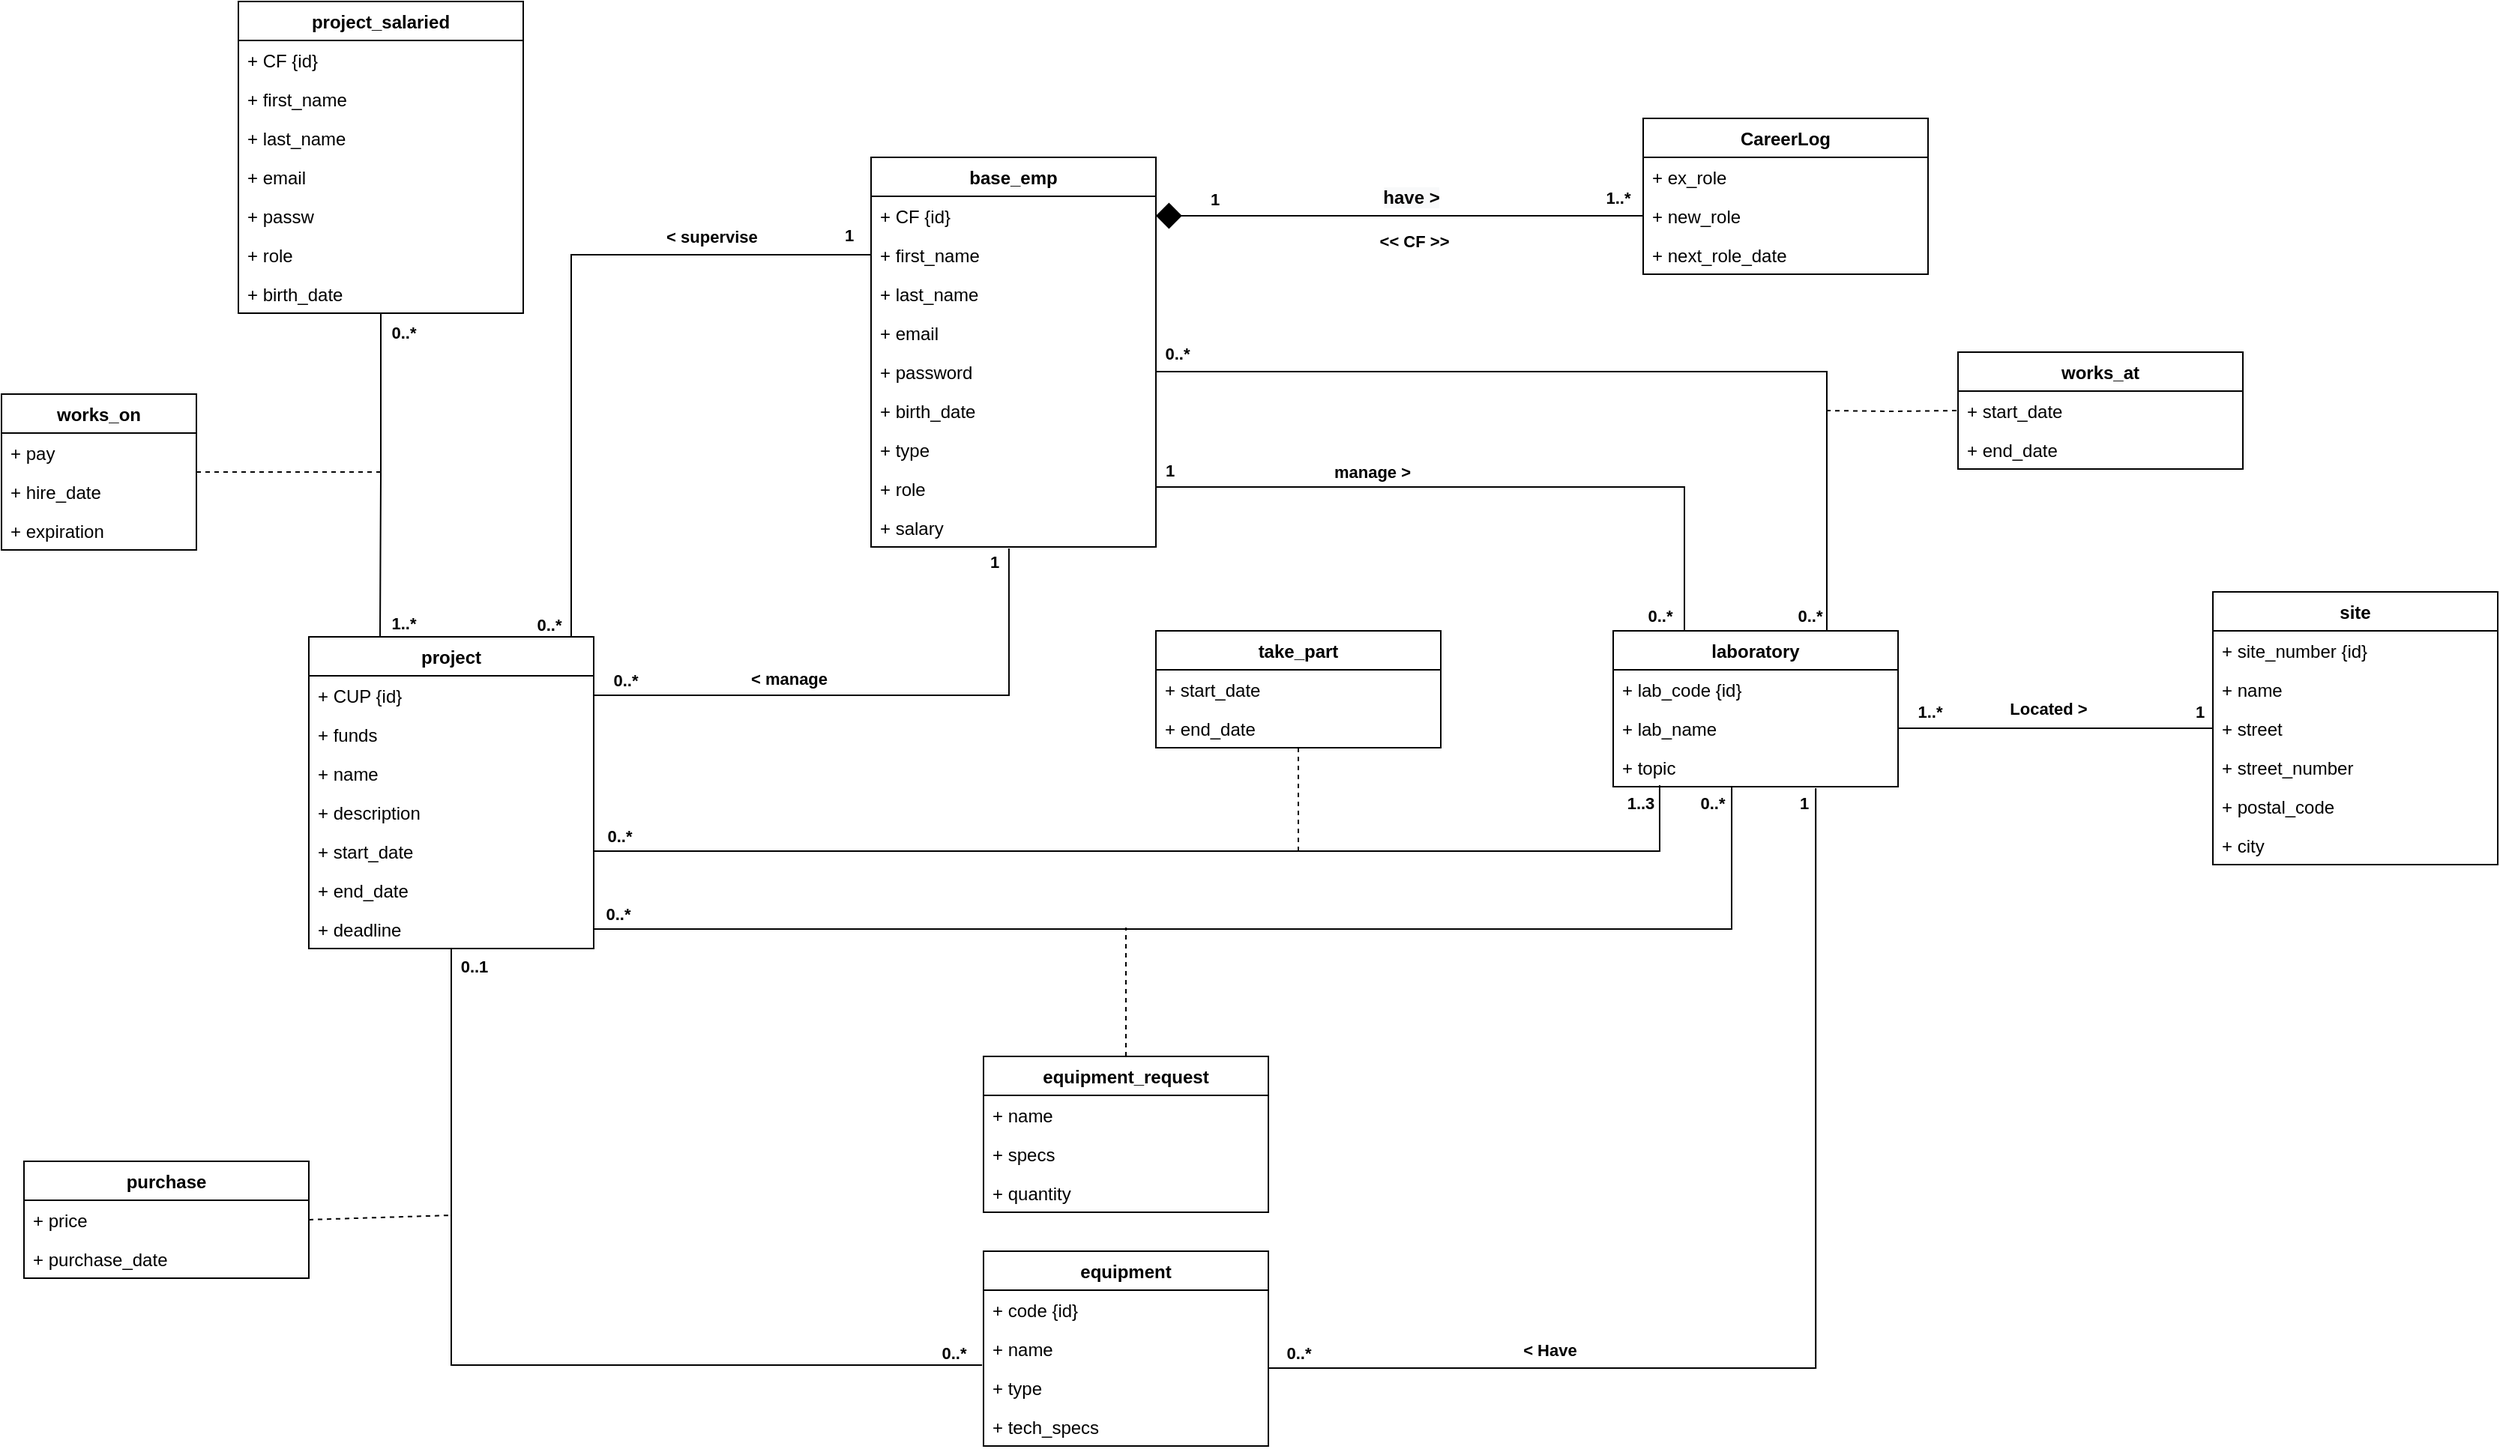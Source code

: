 <mxfile version="20.6.2" type="google"><diagram id="Epd0NLKpHwIwpjIUvvPR" name="Page-1"><mxGraphModel grid="1" page="1" gridSize="10" guides="1" tooltips="1" connect="1" arrows="1" fold="1" pageScale="1" pageWidth="850" pageHeight="1100" math="0" shadow="0"><root><mxCell id="0"/><mxCell id="1" parent="0"/><mxCell id="wsgo4k5ES2XCrhzNO-Oy-76" style="edgeStyle=orthogonalEdgeStyle;shape=connector;rounded=0;orthogonalLoop=1;jettySize=auto;html=1;labelBackgroundColor=default;strokeColor=default;fontFamily=Helvetica;fontSize=11;fontColor=default;startArrow=none;startFill=0;endArrow=none;endFill=0;exitX=0;exitY=0.5;exitDx=0;exitDy=0;entryX=0.921;entryY=0;entryDx=0;entryDy=0;entryPerimeter=0;" edge="1" parent="1" source="_gCwB8oP5PVjVBGANuoC-3" target="wsgo4k5ES2XCrhzNO-Oy-1"><mxGeometry relative="1" as="geometry"><mxPoint x="350" y="541.667" as="sourcePoint"/><mxPoint x="-30" y="824.333" as="targetPoint"/></mxGeometry></mxCell><mxCell id="wsgo4k5ES2XCrhzNO-Oy-77" value="&amp;lt; supervise&amp;nbsp;" style="edgeLabel;html=1;align=center;verticalAlign=middle;resizable=0;points=[];fontSize=11;fontFamily=Helvetica;fontColor=default;fontStyle=1" connectable="0" vertex="1" parent="wsgo4k5ES2XCrhzNO-Oy-76"><mxGeometry x="-0.035" y="2" relative="1" as="geometry"><mxPoint x="93" y="-32" as="offset"/></mxGeometry></mxCell><mxCell id="wsgo4k5ES2XCrhzNO-Oy-78" value="1" style="edgeLabel;html=1;align=center;verticalAlign=middle;resizable=0;points=[];fontSize=11;fontFamily=Helvetica;fontColor=default;fontStyle=1" connectable="0" vertex="1" parent="wsgo4k5ES2XCrhzNO-Oy-76"><mxGeometry x="-0.91" y="-2" relative="1" as="geometry"><mxPoint x="5" y="-11" as="offset"/></mxGeometry></mxCell><mxCell id="wsgo4k5ES2XCrhzNO-Oy-79" value="0..*" style="edgeLabel;html=1;align=center;verticalAlign=middle;resizable=0;points=[];fontSize=11;fontFamily=Helvetica;fontColor=default;fontStyle=1" connectable="0" vertex="1" parent="wsgo4k5ES2XCrhzNO-Oy-76"><mxGeometry x="0.847" y="-1" relative="1" as="geometry"><mxPoint x="-14" y="27" as="offset"/></mxGeometry></mxCell><mxCell id="_gCwB8oP5PVjVBGANuoC-1" value="base_emp" style="swimlane;fontStyle=1;childLayout=stackLayout;horizontal=1;startSize=26;fillColor=none;horizontalStack=0;resizeParent=1;resizeParentMax=0;resizeLast=0;collapsible=1;marginBottom=0;" vertex="1" parent="1"><mxGeometry x="155" y="470" width="190" height="260" as="geometry"><mxRectangle x="155" y="470" width="100" height="30" as="alternateBounds"/></mxGeometry></mxCell><mxCell id="_gCwB8oP5PVjVBGANuoC-2" value="+ CF {id}" style="text;strokeColor=none;fillColor=none;align=left;verticalAlign=top;spacingLeft=4;spacingRight=4;overflow=hidden;rotatable=0;points=[[0,0.5],[1,0.5]];portConstraint=eastwest;" vertex="1" parent="_gCwB8oP5PVjVBGANuoC-1"><mxGeometry y="26" width="190" height="26" as="geometry"/></mxCell><mxCell id="_gCwB8oP5PVjVBGANuoC-3" value="+ first_name" style="text;strokeColor=none;fillColor=none;align=left;verticalAlign=top;spacingLeft=4;spacingRight=4;overflow=hidden;rotatable=0;points=[[0,0.5],[1,0.5]];portConstraint=eastwest;" vertex="1" parent="_gCwB8oP5PVjVBGANuoC-1"><mxGeometry y="52" width="190" height="26" as="geometry"/></mxCell><mxCell id="_gCwB8oP5PVjVBGANuoC-16" value="+ last_name" style="text;strokeColor=none;fillColor=none;align=left;verticalAlign=top;spacingLeft=4;spacingRight=4;overflow=hidden;rotatable=0;points=[[0,0.5],[1,0.5]];portConstraint=eastwest;" vertex="1" parent="_gCwB8oP5PVjVBGANuoC-1"><mxGeometry y="78" width="190" height="26" as="geometry"/></mxCell><mxCell id="_gCwB8oP5PVjVBGANuoC-17" value="+ email" style="text;strokeColor=none;fillColor=none;align=left;verticalAlign=top;spacingLeft=4;spacingRight=4;overflow=hidden;rotatable=0;points=[[0,0.5],[1,0.5]];portConstraint=eastwest;" vertex="1" parent="_gCwB8oP5PVjVBGANuoC-1"><mxGeometry y="104" width="190" height="26" as="geometry"/></mxCell><mxCell id="_gCwB8oP5PVjVBGANuoC-18" value="+ password" style="text;strokeColor=none;fillColor=none;align=left;verticalAlign=top;spacingLeft=4;spacingRight=4;overflow=hidden;rotatable=0;points=[[0,0.5],[1,0.5]];portConstraint=eastwest;" vertex="1" parent="_gCwB8oP5PVjVBGANuoC-1"><mxGeometry y="130" width="190" height="26" as="geometry"/></mxCell><mxCell id="_gCwB8oP5PVjVBGANuoC-19" value="+ birth_date" style="text;strokeColor=none;fillColor=none;align=left;verticalAlign=top;spacingLeft=4;spacingRight=4;overflow=hidden;rotatable=0;points=[[0,0.5],[1,0.5]];portConstraint=eastwest;" vertex="1" parent="_gCwB8oP5PVjVBGANuoC-1"><mxGeometry y="156" width="190" height="26" as="geometry"/></mxCell><mxCell id="_gCwB8oP5PVjVBGANuoC-20" value="+ type" style="text;strokeColor=none;fillColor=none;align=left;verticalAlign=top;spacingLeft=4;spacingRight=4;overflow=hidden;rotatable=0;points=[[0,0.5],[1,0.5]];portConstraint=eastwest;" vertex="1" parent="_gCwB8oP5PVjVBGANuoC-1"><mxGeometry y="182" width="190" height="26" as="geometry"/></mxCell><mxCell id="_gCwB8oP5PVjVBGANuoC-21" value="+ role" style="text;strokeColor=none;fillColor=none;align=left;verticalAlign=top;spacingLeft=4;spacingRight=4;overflow=hidden;rotatable=0;points=[[0,0.5],[1,0.5]];portConstraint=eastwest;" vertex="1" parent="_gCwB8oP5PVjVBGANuoC-1"><mxGeometry y="208" width="190" height="26" as="geometry"/></mxCell><mxCell id="_gCwB8oP5PVjVBGANuoC-22" value="+ salary" style="text;strokeColor=none;fillColor=none;align=left;verticalAlign=top;spacingLeft=4;spacingRight=4;overflow=hidden;rotatable=0;points=[[0,0.5],[1,0.5]];portConstraint=eastwest;" vertex="1" parent="_gCwB8oP5PVjVBGANuoC-1"><mxGeometry y="234" width="190" height="26" as="geometry"/></mxCell><mxCell id="dQ60v2iI-V49OWyGQ38W-1" value="CareerLog" style="swimlane;fontStyle=1;childLayout=stackLayout;horizontal=1;startSize=26;fillColor=none;horizontalStack=0;resizeParent=1;resizeParentMax=0;resizeLast=0;collapsible=1;marginBottom=0;" vertex="1" parent="1"><mxGeometry x="670" y="444" width="190" height="104" as="geometry"/></mxCell><mxCell id="dQ60v2iI-V49OWyGQ38W-2" value="+ ex_role" style="text;strokeColor=none;fillColor=none;align=left;verticalAlign=top;spacingLeft=4;spacingRight=4;overflow=hidden;rotatable=0;points=[[0,0.5],[1,0.5]];portConstraint=eastwest;" vertex="1" parent="dQ60v2iI-V49OWyGQ38W-1"><mxGeometry y="26" width="190" height="26" as="geometry"/></mxCell><mxCell id="dQ60v2iI-V49OWyGQ38W-3" value="+ new_role " style="text;strokeColor=none;fillColor=none;align=left;verticalAlign=top;spacingLeft=4;spacingRight=4;overflow=hidden;rotatable=0;points=[[0,0.5],[1,0.5]];portConstraint=eastwest;" vertex="1" parent="dQ60v2iI-V49OWyGQ38W-1"><mxGeometry y="52" width="190" height="26" as="geometry"/></mxCell><mxCell id="dQ60v2iI-V49OWyGQ38W-4" value="+ next_role_date" style="text;strokeColor=none;fillColor=none;align=left;verticalAlign=top;spacingLeft=4;spacingRight=4;overflow=hidden;rotatable=0;points=[[0,0.5],[1,0.5]];portConstraint=eastwest;" vertex="1" parent="dQ60v2iI-V49OWyGQ38W-1"><mxGeometry y="78" width="190" height="26" as="geometry"/></mxCell><mxCell id="wsgo4k5ES2XCrhzNO-Oy-21" style="rounded=0;orthogonalLoop=1;jettySize=auto;html=1;startArrow=none;startFill=0;endArrow=none;endFill=0;entryX=0.25;entryY=0;entryDx=0;entryDy=0;edgeStyle=orthogonalEdgeStyle;" edge="1" parent="1" source="dQ60v2iI-V49OWyGQ38W-12" target="wsgo4k5ES2XCrhzNO-Oy-1"><mxGeometry relative="1" as="geometry"><mxPoint x="-170" y="790" as="targetPoint"/></mxGeometry></mxCell><mxCell id="wsgo4k5ES2XCrhzNO-Oy-35" value="0..*" style="edgeLabel;html=1;align=center;verticalAlign=middle;resizable=0;points=[];fontSize=11;fontFamily=Helvetica;fontColor=default;fontStyle=1" connectable="0" vertex="1" parent="wsgo4k5ES2XCrhzNO-Oy-21"><mxGeometry x="-0.879" y="-3" relative="1" as="geometry"><mxPoint x="18" as="offset"/></mxGeometry></mxCell><mxCell id="wsgo4k5ES2XCrhzNO-Oy-36" value="1..*" style="edgeLabel;html=1;align=center;verticalAlign=middle;resizable=0;points=[];fontSize=11;fontFamily=Helvetica;fontColor=default;fontStyle=1" connectable="0" vertex="1" parent="wsgo4k5ES2XCrhzNO-Oy-21"><mxGeometry x="0.794" y="1" relative="1" as="geometry"><mxPoint x="14" y="13" as="offset"/></mxGeometry></mxCell><mxCell id="dQ60v2iI-V49OWyGQ38W-12" value="project_salaried" style="swimlane;fontStyle=1;childLayout=stackLayout;horizontal=1;startSize=26;fillColor=none;horizontalStack=0;resizeParent=1;resizeParentMax=0;resizeLast=0;collapsible=1;marginBottom=0;" vertex="1" parent="1"><mxGeometry x="-267" y="366" width="190" height="208" as="geometry"/></mxCell><mxCell id="_gCwB8oP5PVjVBGANuoC-32" value="+ CF {id}" style="text;strokeColor=none;fillColor=none;align=left;verticalAlign=top;spacingLeft=4;spacingRight=4;overflow=hidden;rotatable=0;points=[[0,0.5],[1,0.5]];portConstraint=eastwest;" vertex="1" parent="dQ60v2iI-V49OWyGQ38W-12"><mxGeometry y="26" width="190" height="26" as="geometry"/></mxCell><mxCell id="_gCwB8oP5PVjVBGANuoC-33" value="+ first_name" style="text;strokeColor=none;fillColor=none;align=left;verticalAlign=top;spacingLeft=4;spacingRight=4;overflow=hidden;rotatable=0;points=[[0,0.5],[1,0.5]];portConstraint=eastwest;" vertex="1" parent="dQ60v2iI-V49OWyGQ38W-12"><mxGeometry y="52" width="190" height="26" as="geometry"/></mxCell><mxCell id="_gCwB8oP5PVjVBGANuoC-34" value="+ last_name" style="text;strokeColor=none;fillColor=none;align=left;verticalAlign=top;spacingLeft=4;spacingRight=4;overflow=hidden;rotatable=0;points=[[0,0.5],[1,0.5]];portConstraint=eastwest;" vertex="1" parent="dQ60v2iI-V49OWyGQ38W-12"><mxGeometry y="78" width="190" height="26" as="geometry"/></mxCell><mxCell id="_gCwB8oP5PVjVBGANuoC-35" value="+ email" style="text;strokeColor=none;fillColor=none;align=left;verticalAlign=top;spacingLeft=4;spacingRight=4;overflow=hidden;rotatable=0;points=[[0,0.5],[1,0.5]];portConstraint=eastwest;" vertex="1" parent="dQ60v2iI-V49OWyGQ38W-12"><mxGeometry y="104" width="190" height="26" as="geometry"/></mxCell><mxCell id="_gCwB8oP5PVjVBGANuoC-36" value="+ passw" style="text;strokeColor=none;fillColor=none;align=left;verticalAlign=top;spacingLeft=4;spacingRight=4;overflow=hidden;rotatable=0;points=[[0,0.5],[1,0.5]];portConstraint=eastwest;" vertex="1" parent="dQ60v2iI-V49OWyGQ38W-12"><mxGeometry y="130" width="190" height="26" as="geometry"/></mxCell><mxCell id="_gCwB8oP5PVjVBGANuoC-40" value="+ role" style="text;strokeColor=none;fillColor=none;align=left;verticalAlign=top;spacingLeft=4;spacingRight=4;overflow=hidden;rotatable=0;points=[[0,0.5],[1,0.5]];portConstraint=eastwest;" vertex="1" parent="dQ60v2iI-V49OWyGQ38W-12"><mxGeometry y="156" width="190" height="26" as="geometry"/></mxCell><mxCell id="_gCwB8oP5PVjVBGANuoC-37" value="+ birth_date" style="text;strokeColor=none;fillColor=none;align=left;verticalAlign=top;spacingLeft=4;spacingRight=4;overflow=hidden;rotatable=0;points=[[0,0.5],[1,0.5]];portConstraint=eastwest;" vertex="1" parent="dQ60v2iI-V49OWyGQ38W-12"><mxGeometry y="182" width="190" height="26" as="geometry"/></mxCell><mxCell id="wsgo4k5ES2XCrhzNO-Oy-27" style="edgeStyle=none;shape=connector;rounded=0;orthogonalLoop=1;jettySize=auto;html=1;labelBackgroundColor=default;strokeColor=default;fontFamily=Helvetica;fontSize=11;fontColor=default;startArrow=none;startFill=0;endArrow=none;endFill=0;dashed=1;" edge="1" parent="1" source="dQ60v2iI-V49OWyGQ38W-23"><mxGeometry relative="1" as="geometry"><mxPoint x="-170" y="680" as="targetPoint"/></mxGeometry></mxCell><mxCell id="dQ60v2iI-V49OWyGQ38W-23" value="works_on" style="swimlane;fontStyle=1;childLayout=stackLayout;horizontal=1;startSize=26;fillColor=none;horizontalStack=0;resizeParent=1;resizeParentMax=0;resizeLast=0;collapsible=1;marginBottom=0;" vertex="1" parent="1"><mxGeometry x="-425" y="628" width="130" height="104" as="geometry"/></mxCell><mxCell id="dQ60v2iI-V49OWyGQ38W-31" value="+ pay" style="text;strokeColor=none;fillColor=none;align=left;verticalAlign=top;spacingLeft=4;spacingRight=4;overflow=hidden;rotatable=0;points=[[0,0.5],[1,0.5]];portConstraint=eastwest;" vertex="1" parent="dQ60v2iI-V49OWyGQ38W-23"><mxGeometry y="26" width="130" height="26" as="geometry"/></mxCell><mxCell id="dQ60v2iI-V49OWyGQ38W-32" value="+ hire_date" style="text;strokeColor=none;fillColor=none;align=left;verticalAlign=top;spacingLeft=4;spacingRight=4;overflow=hidden;rotatable=0;points=[[0,0.5],[1,0.5]];portConstraint=eastwest;" vertex="1" parent="dQ60v2iI-V49OWyGQ38W-23"><mxGeometry y="52" width="130" height="26" as="geometry"/></mxCell><mxCell id="dQ60v2iI-V49OWyGQ38W-33" value="+ expiration" style="text;strokeColor=none;fillColor=none;align=left;verticalAlign=top;spacingLeft=4;spacingRight=4;overflow=hidden;rotatable=0;points=[[0,0.5],[1,0.5]];portConstraint=eastwest;" vertex="1" parent="dQ60v2iI-V49OWyGQ38W-23"><mxGeometry y="78" width="130" height="26" as="geometry"/></mxCell><mxCell id="dQ60v2iI-V49OWyGQ38W-34" style="edgeStyle=orthogonalEdgeStyle;rounded=0;orthogonalLoop=1;jettySize=auto;html=1;exitX=0;exitY=0.5;exitDx=0;exitDy=0;endArrow=diamond;endFill=1;entryX=1;entryY=0.5;entryDx=0;entryDy=0;endSize=15;" edge="1" parent="1" source="dQ60v2iI-V49OWyGQ38W-3" target="_gCwB8oP5PVjVBGANuoC-2"><mxGeometry relative="1" as="geometry"><mxPoint x="720" y="600" as="targetPoint"/></mxGeometry></mxCell><mxCell id="_gCwB8oP5PVjVBGANuoC-41" value="1" style="edgeLabel;html=1;align=center;verticalAlign=middle;resizable=0;points=[];fontStyle=1" connectable="0" vertex="1" parent="dQ60v2iI-V49OWyGQ38W-34"><mxGeometry x="0.783" y="-1" relative="1" as="geometry"><mxPoint x="3" y="-10" as="offset"/></mxGeometry></mxCell><mxCell id="_gCwB8oP5PVjVBGANuoC-42" value="1..*" style="edgeLabel;html=1;align=center;verticalAlign=middle;resizable=0;points=[];fontStyle=1" connectable="0" vertex="1" parent="dQ60v2iI-V49OWyGQ38W-34"><mxGeometry x="-0.899" y="-1" relative="1" as="geometry"><mxPoint x="-1" y="-11" as="offset"/></mxGeometry></mxCell><mxCell id="wsgo4k5ES2XCrhzNO-Oy-19" value="&lt;b style=&quot;font-size: 12px; background-color: rgb(248, 249, 250);&quot;&gt;have &amp;gt;&lt;/b&gt;" style="edgeLabel;html=1;align=center;verticalAlign=middle;resizable=0;points=[];" connectable="0" vertex="1" parent="dQ60v2iI-V49OWyGQ38W-34"><mxGeometry x="-0.051" y="3" relative="1" as="geometry"><mxPoint x="-1" y="-15" as="offset"/></mxGeometry></mxCell><mxCell id="wsgo4k5ES2XCrhzNO-Oy-20" value="&lt;span&gt;&amp;lt;&amp;lt; CF &amp;gt;&amp;gt;&lt;/span&gt;" style="edgeLabel;html=1;align=center;verticalAlign=middle;resizable=0;points=[];fontStyle=1" connectable="0" vertex="1" parent="dQ60v2iI-V49OWyGQ38W-34"><mxGeometry x="-0.373" y="-1" relative="1" as="geometry"><mxPoint x="-51" y="18" as="offset"/></mxGeometry></mxCell><mxCell id="d1bd5XHj3yXXYyAcS1GI-38" style="edgeStyle=orthogonalEdgeStyle;rounded=0;orthogonalLoop=1;jettySize=auto;html=1;endArrow=none;endFill=0;endSize=15;entryX=-0.005;entryY=-0.077;entryDx=0;entryDy=0;entryPerimeter=0;" edge="1" parent="1" source="wsgo4k5ES2XCrhzNO-Oy-1" target="d1bd5XHj3yXXYyAcS1GI-23"><mxGeometry relative="1" as="geometry"><mxPoint x="220" y="1290" as="targetPoint"/></mxGeometry></mxCell><mxCell id="wsgo4k5ES2XCrhzNO-Oy-102" value="0..1" style="edgeLabel;html=1;align=center;verticalAlign=middle;resizable=0;points=[];fontSize=11;fontFamily=Helvetica;fontColor=default;fontStyle=1" connectable="0" vertex="1" parent="d1bd5XHj3yXXYyAcS1GI-38"><mxGeometry x="-0.932" relative="1" as="geometry"><mxPoint x="15" y="-10" as="offset"/></mxGeometry></mxCell><mxCell id="wsgo4k5ES2XCrhzNO-Oy-103" value="&lt;span&gt;0..*&lt;/span&gt;" style="edgeLabel;html=1;align=center;verticalAlign=middle;resizable=0;points=[];fontSize=11;fontFamily=Helvetica;fontColor=default;fontStyle=1" connectable="0" vertex="1" parent="d1bd5XHj3yXXYyAcS1GI-38"><mxGeometry x="0.919" y="-2" relative="1" as="geometry"><mxPoint x="6" y="-10" as="offset"/></mxGeometry></mxCell><mxCell id="wsgo4k5ES2XCrhzNO-Oy-1" value="project" style="swimlane;fontStyle=1;childLayout=stackLayout;horizontal=1;startSize=26;fillColor=none;horizontalStack=0;resizeParent=1;resizeParentMax=0;resizeLast=0;collapsible=1;marginBottom=0;direction=east;" vertex="1" parent="1"><mxGeometry x="-220" y="790" width="190" height="208" as="geometry"/></mxCell><mxCell id="wsgo4k5ES2XCrhzNO-Oy-7" value="+ CUP {id}" style="text;strokeColor=none;fillColor=none;align=left;verticalAlign=top;spacingLeft=4;spacingRight=4;overflow=hidden;rotatable=0;points=[[0,0.5],[1,0.5]];portConstraint=eastwest;" vertex="1" parent="wsgo4k5ES2XCrhzNO-Oy-1"><mxGeometry y="26" width="190" height="26" as="geometry"/></mxCell><mxCell id="wsgo4k5ES2XCrhzNO-Oy-9" value="+ funds" style="text;strokeColor=none;fillColor=none;align=left;verticalAlign=top;spacingLeft=4;spacingRight=4;overflow=hidden;rotatable=0;points=[[0,0.5],[1,0.5]];portConstraint=eastwest;" vertex="1" parent="wsgo4k5ES2XCrhzNO-Oy-1"><mxGeometry y="52" width="190" height="26" as="geometry"/></mxCell><mxCell id="wsgo4k5ES2XCrhzNO-Oy-10" value="+ name" style="text;strokeColor=none;fillColor=none;align=left;verticalAlign=top;spacingLeft=4;spacingRight=4;overflow=hidden;rotatable=0;points=[[0,0.5],[1,0.5]];portConstraint=eastwest;" vertex="1" parent="wsgo4k5ES2XCrhzNO-Oy-1"><mxGeometry y="78" width="190" height="26" as="geometry"/></mxCell><mxCell id="wsgo4k5ES2XCrhzNO-Oy-11" value="+ description" style="text;strokeColor=none;fillColor=none;align=left;verticalAlign=top;spacingLeft=4;spacingRight=4;overflow=hidden;rotatable=0;points=[[0,0.5],[1,0.5]];portConstraint=eastwest;" vertex="1" parent="wsgo4k5ES2XCrhzNO-Oy-1"><mxGeometry y="104" width="190" height="26" as="geometry"/></mxCell><mxCell id="wsgo4k5ES2XCrhzNO-Oy-13" value="+ start_date" style="text;strokeColor=none;fillColor=none;align=left;verticalAlign=top;spacingLeft=4;spacingRight=4;overflow=hidden;rotatable=0;points=[[0,0.5],[1,0.5]];portConstraint=eastwest;" vertex="1" parent="wsgo4k5ES2XCrhzNO-Oy-1"><mxGeometry y="130" width="190" height="26" as="geometry"/></mxCell><mxCell id="wsgo4k5ES2XCrhzNO-Oy-14" value="+ end_date" style="text;strokeColor=none;fillColor=none;align=left;verticalAlign=top;spacingLeft=4;spacingRight=4;overflow=hidden;rotatable=0;points=[[0,0.5],[1,0.5]];portConstraint=eastwest;" vertex="1" parent="wsgo4k5ES2XCrhzNO-Oy-1"><mxGeometry y="156" width="190" height="26" as="geometry"/></mxCell><mxCell id="wsgo4k5ES2XCrhzNO-Oy-15" value="+ deadline" style="text;strokeColor=none;fillColor=none;align=left;verticalAlign=top;spacingLeft=4;spacingRight=4;overflow=hidden;rotatable=0;points=[[0,0.5],[1,0.5]];portConstraint=eastwest;" vertex="1" parent="wsgo4k5ES2XCrhzNO-Oy-1"><mxGeometry y="182" width="190" height="26" as="geometry"/></mxCell><mxCell id="wsgo4k5ES2XCrhzNO-Oy-37" value="laboratory" style="swimlane;fontStyle=1;childLayout=stackLayout;horizontal=1;startSize=26;fillColor=none;horizontalStack=0;resizeParent=1;resizeParentMax=0;resizeLast=0;collapsible=1;marginBottom=0;" vertex="1" parent="1"><mxGeometry x="650" y="786" width="190" height="104" as="geometry"/></mxCell><mxCell id="wsgo4k5ES2XCrhzNO-Oy-42" value="+ lab_code {id}" style="text;strokeColor=none;fillColor=none;align=left;verticalAlign=top;spacingLeft=4;spacingRight=4;overflow=hidden;rotatable=0;points=[[0,0.5],[1,0.5]];portConstraint=eastwest;" vertex="1" parent="wsgo4k5ES2XCrhzNO-Oy-37"><mxGeometry y="26" width="190" height="26" as="geometry"/></mxCell><mxCell id="wsgo4k5ES2XCrhzNO-Oy-45" value="+ lab_name" style="text;strokeColor=none;fillColor=none;align=left;verticalAlign=top;spacingLeft=4;spacingRight=4;overflow=hidden;rotatable=0;points=[[0,0.5],[1,0.5]];portConstraint=eastwest;" vertex="1" parent="wsgo4k5ES2XCrhzNO-Oy-37"><mxGeometry y="52" width="190" height="26" as="geometry"/></mxCell><mxCell id="wsgo4k5ES2XCrhzNO-Oy-44" value="+ topic" style="text;strokeColor=none;fillColor=none;align=left;verticalAlign=top;spacingLeft=4;spacingRight=4;overflow=hidden;rotatable=0;points=[[0,0.5],[1,0.5]];portConstraint=eastwest;" vertex="1" parent="wsgo4k5ES2XCrhzNO-Oy-37"><mxGeometry y="78" width="190" height="26" as="geometry"/></mxCell><mxCell id="wsgo4k5ES2XCrhzNO-Oy-89" style="edgeStyle=orthogonalEdgeStyle;shape=connector;rounded=0;orthogonalLoop=1;jettySize=auto;html=1;entryX=1;entryY=0.5;entryDx=0;entryDy=0;labelBackgroundColor=default;strokeColor=default;fontFamily=Helvetica;fontSize=11;fontColor=default;startArrow=none;startFill=0;endArrow=none;endFill=0;" edge="1" parent="1" source="wsgo4k5ES2XCrhzNO-Oy-46" target="wsgo4k5ES2XCrhzNO-Oy-45"><mxGeometry relative="1" as="geometry"/></mxCell><mxCell id="d1bd5XHj3yXXYyAcS1GI-36" value="&lt;span&gt;Located &amp;gt;&lt;/span&gt;" style="edgeLabel;html=1;align=center;verticalAlign=middle;resizable=0;points=[];fontStyle=1" connectable="0" vertex="1" parent="wsgo4k5ES2XCrhzNO-Oy-89"><mxGeometry x="0.209" relative="1" as="geometry"><mxPoint x="17" y="-13" as="offset"/></mxGeometry></mxCell><mxCell id="wsgo4k5ES2XCrhzNO-Oy-91" value="1" style="edgeLabel;html=1;align=center;verticalAlign=middle;resizable=0;points=[];fontSize=11;fontFamily=Helvetica;fontColor=default;fontStyle=1" connectable="0" vertex="1" parent="wsgo4k5ES2XCrhzNO-Oy-89"><mxGeometry x="-0.766" y="2" relative="1" as="geometry"><mxPoint x="15" y="-13" as="offset"/></mxGeometry></mxCell><mxCell id="wsgo4k5ES2XCrhzNO-Oy-92" value="&lt;b&gt;1..*&lt;/b&gt;" style="edgeLabel;html=1;align=center;verticalAlign=middle;resizable=0;points=[];fontSize=11;fontFamily=Helvetica;fontColor=default;" connectable="0" vertex="1" parent="wsgo4k5ES2XCrhzNO-Oy-89"><mxGeometry x="0.91" y="3" relative="1" as="geometry"><mxPoint x="11" y="-14" as="offset"/></mxGeometry></mxCell><mxCell id="wsgo4k5ES2XCrhzNO-Oy-46" value="site" style="swimlane;fontStyle=1;childLayout=stackLayout;horizontal=1;startSize=26;fillColor=none;horizontalStack=0;resizeParent=1;resizeParentMax=0;resizeLast=0;collapsible=1;marginBottom=0;" vertex="1" parent="1"><mxGeometry x="1050" y="760" width="190" height="182" as="geometry"/></mxCell><mxCell id="wsgo4k5ES2XCrhzNO-Oy-47" value="+ site_number {id}" style="text;strokeColor=none;fillColor=none;align=left;verticalAlign=top;spacingLeft=4;spacingRight=4;overflow=hidden;rotatable=0;points=[[0,0.5],[1,0.5]];portConstraint=eastwest;" vertex="1" parent="wsgo4k5ES2XCrhzNO-Oy-46"><mxGeometry y="26" width="190" height="26" as="geometry"/></mxCell><mxCell id="wsgo4k5ES2XCrhzNO-Oy-50" value="+ name" style="text;strokeColor=none;fillColor=none;align=left;verticalAlign=top;spacingLeft=4;spacingRight=4;overflow=hidden;rotatable=0;points=[[0,0.5],[1,0.5]];portConstraint=eastwest;" vertex="1" parent="wsgo4k5ES2XCrhzNO-Oy-46"><mxGeometry y="52" width="190" height="26" as="geometry"/></mxCell><mxCell id="wsgo4k5ES2XCrhzNO-Oy-51" value="+ street" style="text;strokeColor=none;fillColor=none;align=left;verticalAlign=top;spacingLeft=4;spacingRight=4;overflow=hidden;rotatable=0;points=[[0,0.5],[1,0.5]];portConstraint=eastwest;" vertex="1" parent="wsgo4k5ES2XCrhzNO-Oy-46"><mxGeometry y="78" width="190" height="26" as="geometry"/></mxCell><mxCell id="wsgo4k5ES2XCrhzNO-Oy-52" value="+ street_number" style="text;strokeColor=none;fillColor=none;align=left;verticalAlign=top;spacingLeft=4;spacingRight=4;overflow=hidden;rotatable=0;points=[[0,0.5],[1,0.5]];portConstraint=eastwest;" vertex="1" parent="wsgo4k5ES2XCrhzNO-Oy-46"><mxGeometry y="104" width="190" height="26" as="geometry"/></mxCell><mxCell id="wsgo4k5ES2XCrhzNO-Oy-53" value="+ postal_code" style="text;strokeColor=none;fillColor=none;align=left;verticalAlign=top;spacingLeft=4;spacingRight=4;overflow=hidden;rotatable=0;points=[[0,0.5],[1,0.5]];portConstraint=eastwest;" vertex="1" parent="wsgo4k5ES2XCrhzNO-Oy-46"><mxGeometry y="130" width="190" height="26" as="geometry"/></mxCell><mxCell id="wsgo4k5ES2XCrhzNO-Oy-48" value="+ city" style="text;strokeColor=none;fillColor=none;align=left;verticalAlign=top;spacingLeft=4;spacingRight=4;overflow=hidden;rotatable=0;points=[[0,0.5],[1,0.5]];portConstraint=eastwest;" vertex="1" parent="wsgo4k5ES2XCrhzNO-Oy-46"><mxGeometry y="156" width="190" height="26" as="geometry"/></mxCell><mxCell id="d1bd5XHj3yXXYyAcS1GI-39" style="edgeStyle=orthogonalEdgeStyle;rounded=0;orthogonalLoop=1;jettySize=auto;html=1;entryX=0.711;entryY=1.038;entryDx=0;entryDy=0;entryPerimeter=0;endArrow=none;endFill=0;endSize=15;" edge="1" parent="1" source="d1bd5XHj3yXXYyAcS1GI-15" target="wsgo4k5ES2XCrhzNO-Oy-44"><mxGeometry relative="1" as="geometry"><Array as="points"><mxPoint x="785" y="1278"/></Array></mxGeometry></mxCell><mxCell id="d1bd5XHj3yXXYyAcS1GI-45" value="&lt;b&gt;&amp;lt;&amp;nbsp;Have&amp;nbsp;&lt;/b&gt;" style="edgeLabel;html=1;align=center;verticalAlign=middle;resizable=0;points=[];" connectable="0" vertex="1" parent="d1bd5XHj3yXXYyAcS1GI-39"><mxGeometry x="-0.455" y="-1" relative="1" as="geometry"><mxPoint x="-16" y="-13" as="offset"/></mxGeometry></mxCell><mxCell id="wsgo4k5ES2XCrhzNO-Oy-109" value="&lt;b&gt;0..*&lt;/b&gt;" style="edgeLabel;html=1;align=center;verticalAlign=middle;resizable=0;points=[];fontSize=11;fontFamily=Helvetica;fontColor=default;" connectable="0" vertex="1" parent="d1bd5XHj3yXXYyAcS1GI-39"><mxGeometry x="-0.947" y="-1" relative="1" as="geometry"><mxPoint y="-11" as="offset"/></mxGeometry></mxCell><mxCell id="wsgo4k5ES2XCrhzNO-Oy-110" value="&lt;span&gt;1&lt;/span&gt;" style="edgeLabel;html=1;align=center;verticalAlign=middle;resizable=0;points=[];fontSize=11;fontFamily=Helvetica;fontColor=default;fontStyle=1" connectable="0" vertex="1" parent="d1bd5XHj3yXXYyAcS1GI-39"><mxGeometry x="0.96" y="-2" relative="1" as="geometry"><mxPoint x="-10" y="-5" as="offset"/></mxGeometry></mxCell><mxCell id="d1bd5XHj3yXXYyAcS1GI-15" value="equipment" style="swimlane;fontStyle=1;childLayout=stackLayout;horizontal=1;startSize=26;fillColor=none;horizontalStack=0;resizeParent=1;resizeParentMax=0;resizeLast=0;collapsible=1;marginBottom=0;" vertex="1" parent="1"><mxGeometry x="230" y="1200" width="190" height="130" as="geometry"/></mxCell><mxCell id="d1bd5XHj3yXXYyAcS1GI-16" value="+ code {id}" style="text;strokeColor=none;fillColor=none;align=left;verticalAlign=top;spacingLeft=4;spacingRight=4;overflow=hidden;rotatable=0;points=[[0,0.5],[1,0.5]];portConstraint=eastwest;fontStyle=0" vertex="1" parent="d1bd5XHj3yXXYyAcS1GI-15"><mxGeometry y="26" width="190" height="26" as="geometry"/></mxCell><mxCell id="d1bd5XHj3yXXYyAcS1GI-17" value="+ name &#10;" style="text;strokeColor=none;fillColor=none;align=left;verticalAlign=top;spacingLeft=4;spacingRight=4;overflow=hidden;rotatable=0;points=[[0,0.5],[1,0.5]];portConstraint=eastwest;" vertex="1" parent="d1bd5XHj3yXXYyAcS1GI-15"><mxGeometry y="52" width="190" height="26" as="geometry"/></mxCell><mxCell id="d1bd5XHj3yXXYyAcS1GI-23" value="+ type &#10;" style="text;strokeColor=none;fillColor=none;align=left;verticalAlign=top;spacingLeft=4;spacingRight=4;overflow=hidden;rotatable=0;points=[[0,0.5],[1,0.5]];portConstraint=eastwest;" vertex="1" parent="d1bd5XHj3yXXYyAcS1GI-15"><mxGeometry y="78" width="190" height="26" as="geometry"/></mxCell><mxCell id="d1bd5XHj3yXXYyAcS1GI-22" value="+ tech_specs &#10;" style="text;strokeColor=none;fillColor=none;align=left;verticalAlign=top;spacingLeft=4;spacingRight=4;overflow=hidden;rotatable=0;points=[[0,0.5],[1,0.5]];portConstraint=eastwest;" vertex="1" parent="d1bd5XHj3yXXYyAcS1GI-15"><mxGeometry y="104" width="190" height="26" as="geometry"/></mxCell><mxCell id="wsgo4k5ES2XCrhzNO-Oy-97" style="edgeStyle=orthogonalEdgeStyle;shape=connector;rounded=0;orthogonalLoop=1;jettySize=auto;html=1;labelBackgroundColor=default;strokeColor=default;fontFamily=Helvetica;fontSize=11;fontColor=default;startArrow=none;startFill=0;endArrow=none;endFill=0;dashed=1;" edge="1" parent="1" source="d1bd5XHj3yXXYyAcS1GI-25"><mxGeometry relative="1" as="geometry"><mxPoint x="325" y="984" as="targetPoint"/></mxGeometry></mxCell><mxCell id="d1bd5XHj3yXXYyAcS1GI-25" value="equipment_request" style="swimlane;fontStyle=1;childLayout=stackLayout;horizontal=1;startSize=26;fillColor=none;horizontalStack=0;resizeParent=1;resizeParentMax=0;resizeLast=0;collapsible=1;marginBottom=0;" vertex="1" parent="1"><mxGeometry x="230" y="1070" width="190" height="104" as="geometry"/></mxCell><mxCell id="d1bd5XHj3yXXYyAcS1GI-26" value="+ name " style="text;strokeColor=none;fillColor=none;align=left;verticalAlign=top;spacingLeft=4;spacingRight=4;overflow=hidden;rotatable=0;points=[[0,0.5],[1,0.5]];portConstraint=eastwest;fontStyle=0" vertex="1" parent="d1bd5XHj3yXXYyAcS1GI-25"><mxGeometry y="26" width="190" height="26" as="geometry"/></mxCell><mxCell id="d1bd5XHj3yXXYyAcS1GI-27" value="+ specs &#10;" style="text;strokeColor=none;fillColor=none;align=left;verticalAlign=top;spacingLeft=4;spacingRight=4;overflow=hidden;rotatable=0;points=[[0,0.5],[1,0.5]];portConstraint=eastwest;" vertex="1" parent="d1bd5XHj3yXXYyAcS1GI-25"><mxGeometry y="52" width="190" height="26" as="geometry"/></mxCell><mxCell id="d1bd5XHj3yXXYyAcS1GI-28" value="+ quantity &#10;" style="text;strokeColor=none;fillColor=none;align=left;verticalAlign=top;spacingLeft=4;spacingRight=4;overflow=hidden;rotatable=0;points=[[0,0.5],[1,0.5]];portConstraint=eastwest;" vertex="1" parent="d1bd5XHj3yXXYyAcS1GI-25"><mxGeometry y="78" width="190" height="26" as="geometry"/></mxCell><mxCell id="d1bd5XHj3yXXYyAcS1GI-31" value="purchase" style="swimlane;fontStyle=1;childLayout=stackLayout;horizontal=1;startSize=26;fillColor=none;horizontalStack=0;resizeParent=1;resizeParentMax=0;resizeLast=0;collapsible=1;marginBottom=0;" vertex="1" parent="1"><mxGeometry x="-410" y="1140" width="190" height="78" as="geometry"/></mxCell><mxCell id="d1bd5XHj3yXXYyAcS1GI-24" value="+ price&#10;" style="text;strokeColor=none;fillColor=none;align=left;verticalAlign=top;spacingLeft=4;spacingRight=4;overflow=hidden;rotatable=0;points=[[0,0.5],[1,0.5]];portConstraint=eastwest;" vertex="1" parent="d1bd5XHj3yXXYyAcS1GI-31"><mxGeometry y="26" width="190" height="26" as="geometry"/></mxCell><mxCell id="d1bd5XHj3yXXYyAcS1GI-32" value="+ purchase_date" style="text;strokeColor=none;fillColor=none;align=left;verticalAlign=top;spacingLeft=4;spacingRight=4;overflow=hidden;rotatable=0;points=[[0,0.5],[1,0.5]];portConstraint=eastwest;" vertex="1" parent="d1bd5XHj3yXXYyAcS1GI-31"><mxGeometry y="52" width="190" height="26" as="geometry"/></mxCell><mxCell id="wsgo4k5ES2XCrhzNO-Oy-80" style="edgeStyle=orthogonalEdgeStyle;shape=connector;rounded=0;orthogonalLoop=1;jettySize=auto;html=1;entryX=1;entryY=0.5;entryDx=0;entryDy=0;labelBackgroundColor=default;strokeColor=default;fontFamily=Helvetica;fontSize=11;fontColor=default;startArrow=none;startFill=0;endArrow=none;endFill=0;exitX=0.484;exitY=1.038;exitDx=0;exitDy=0;exitPerimeter=0;elbow=vertical;" edge="1" parent="1" source="_gCwB8oP5PVjVBGANuoC-22" target="wsgo4k5ES2XCrhzNO-Oy-7"><mxGeometry relative="1" as="geometry"/></mxCell><mxCell id="wsgo4k5ES2XCrhzNO-Oy-81" value="&lt;b&gt;&amp;lt; manage&lt;/b&gt;" style="edgeLabel;html=1;align=center;verticalAlign=middle;resizable=0;points=[];fontSize=11;fontFamily=Helvetica;fontColor=default;" connectable="0" vertex="1" parent="wsgo4k5ES2XCrhzNO-Oy-80"><mxGeometry x="-0.029" y="-1" relative="1" as="geometry"><mxPoint x="-63" y="-10" as="offset"/></mxGeometry></mxCell><mxCell id="wsgo4k5ES2XCrhzNO-Oy-82" value="1" style="edgeLabel;html=1;align=center;verticalAlign=middle;resizable=0;points=[];fontSize=11;fontFamily=Helvetica;fontColor=default;fontStyle=1" connectable="0" vertex="1" parent="wsgo4k5ES2XCrhzNO-Oy-80"><mxGeometry x="-0.862" y="1" relative="1" as="geometry"><mxPoint x="-11" y="-17" as="offset"/></mxGeometry></mxCell><mxCell id="wsgo4k5ES2XCrhzNO-Oy-83" value="0..*" style="edgeLabel;html=1;align=center;verticalAlign=middle;resizable=0;points=[];fontSize=11;fontFamily=Helvetica;fontColor=default;fontStyle=1" connectable="0" vertex="1" parent="wsgo4k5ES2XCrhzNO-Oy-80"><mxGeometry x="0.87" y="-2" relative="1" as="geometry"><mxPoint x="-4" y="-8" as="offset"/></mxGeometry></mxCell><mxCell id="wsgo4k5ES2XCrhzNO-Oy-84" style="edgeStyle=orthogonalEdgeStyle;shape=connector;rounded=0;orthogonalLoop=1;jettySize=auto;html=1;exitX=1;exitY=0.5;exitDx=0;exitDy=0;entryX=0.25;entryY=0;entryDx=0;entryDy=0;labelBackgroundColor=default;strokeColor=default;fontFamily=Helvetica;fontSize=11;fontColor=default;startArrow=none;startFill=0;endArrow=none;endFill=0;" edge="1" parent="1" source="_gCwB8oP5PVjVBGANuoC-21" target="wsgo4k5ES2XCrhzNO-Oy-37"><mxGeometry relative="1" as="geometry"><Array as="points"><mxPoint x="345" y="690"/><mxPoint x="698" y="690"/></Array></mxGeometry></mxCell><mxCell id="wsgo4k5ES2XCrhzNO-Oy-86" value="&lt;b&gt;manage &amp;gt;&lt;/b&gt;" style="edgeLabel;html=1;align=center;verticalAlign=middle;resizable=0;points=[];fontSize=11;fontFamily=Helvetica;fontColor=default;" connectable="0" vertex="1" parent="wsgo4k5ES2XCrhzNO-Oy-84"><mxGeometry x="-0.106" y="2" relative="1" as="geometry"><mxPoint x="-56" y="-8" as="offset"/></mxGeometry></mxCell><mxCell id="wsgo4k5ES2XCrhzNO-Oy-87" value="1" style="edgeLabel;html=1;align=center;verticalAlign=middle;resizable=0;points=[];fontSize=11;fontFamily=Helvetica;fontColor=default;fontStyle=1" connectable="0" vertex="1" parent="wsgo4k5ES2XCrhzNO-Oy-84"><mxGeometry x="-0.968" relative="1" as="geometry"><mxPoint x="3" y="-11" as="offset"/></mxGeometry></mxCell><mxCell id="wsgo4k5ES2XCrhzNO-Oy-88" value="0..*" style="edgeLabel;html=1;align=center;verticalAlign=middle;resizable=0;points=[];fontSize=11;fontFamily=Helvetica;fontColor=default;fontStyle=1" connectable="0" vertex="1" parent="wsgo4k5ES2XCrhzNO-Oy-84"><mxGeometry x="0.95" y="-1" relative="1" as="geometry"><mxPoint x="-16" y="1" as="offset"/></mxGeometry></mxCell><mxCell id="d1bd5XHj3yXXYyAcS1GI-37" style="edgeStyle=orthogonalEdgeStyle;rounded=0;orthogonalLoop=1;jettySize=auto;html=1;exitX=1;exitY=0.5;exitDx=0;exitDy=0;endArrow=none;endFill=0;endSize=15;entryX=0.416;entryY=1;entryDx=0;entryDy=0;entryPerimeter=0;" edge="1" parent="1" source="wsgo4k5ES2XCrhzNO-Oy-15" target="wsgo4k5ES2XCrhzNO-Oy-44"><mxGeometry relative="1" as="geometry"><mxPoint x="560" y="959" as="targetPoint"/></mxGeometry></mxCell><mxCell id="wsgo4k5ES2XCrhzNO-Oy-111" value="&lt;b&gt;0..*&lt;/b&gt;" style="edgeLabel;html=1;align=center;verticalAlign=middle;resizable=0;points=[];fontSize=11;fontFamily=Helvetica;fontColor=default;" connectable="0" vertex="1" parent="d1bd5XHj3yXXYyAcS1GI-37"><mxGeometry x="0.972" relative="1" as="geometry"><mxPoint x="-13" y="-1" as="offset"/></mxGeometry></mxCell><mxCell id="wsgo4k5ES2XCrhzNO-Oy-112" value="&lt;span&gt;0..*&lt;/span&gt;" style="edgeLabel;html=1;align=center;verticalAlign=middle;resizable=0;points=[];fontSize=11;fontFamily=Helvetica;fontColor=default;fontStyle=1" connectable="0" vertex="1" parent="d1bd5XHj3yXXYyAcS1GI-37"><mxGeometry x="-0.93" y="-2" relative="1" as="geometry"><mxPoint x="-14" y="-12" as="offset"/></mxGeometry></mxCell><mxCell id="wsgo4k5ES2XCrhzNO-Oy-108" style="edgeStyle=orthogonalEdgeStyle;shape=connector;rounded=0;orthogonalLoop=1;jettySize=auto;html=1;labelBackgroundColor=default;strokeColor=default;fontFamily=Helvetica;fontSize=11;fontColor=default;startArrow=none;startFill=0;endArrow=none;endFill=0;dashed=1;" edge="1" parent="1" source="d1bd5XHj3yXXYyAcS1GI-40"><mxGeometry relative="1" as="geometry"><mxPoint x="440" y="933" as="targetPoint"/></mxGeometry></mxCell><mxCell id="d1bd5XHj3yXXYyAcS1GI-40" value="take_part" style="swimlane;fontStyle=1;childLayout=stackLayout;horizontal=1;startSize=26;fillColor=none;horizontalStack=0;resizeParent=1;resizeParentMax=0;resizeLast=0;collapsible=1;marginBottom=0;" vertex="1" parent="1"><mxGeometry x="345" y="786" width="190" height="78" as="geometry"/></mxCell><mxCell id="d1bd5XHj3yXXYyAcS1GI-41" value="+ start_date" style="text;strokeColor=none;fillColor=none;align=left;verticalAlign=top;spacingLeft=4;spacingRight=4;overflow=hidden;rotatable=0;points=[[0,0.5],[1,0.5]];portConstraint=eastwest;fontStyle=0" vertex="1" parent="d1bd5XHj3yXXYyAcS1GI-40"><mxGeometry y="26" width="190" height="26" as="geometry"/></mxCell><mxCell id="d1bd5XHj3yXXYyAcS1GI-42" value="+ end_date" style="text;strokeColor=none;fillColor=none;align=left;verticalAlign=top;spacingLeft=4;spacingRight=4;overflow=hidden;rotatable=0;points=[[0,0.5],[1,0.5]];portConstraint=eastwest;" vertex="1" parent="d1bd5XHj3yXXYyAcS1GI-40"><mxGeometry y="52" width="190" height="26" as="geometry"/></mxCell><mxCell id="wsgo4k5ES2XCrhzNO-Oy-101" value="" style="endArrow=none;dashed=1;html=1;rounded=0;labelBackgroundColor=default;strokeColor=default;fontFamily=Helvetica;fontSize=11;fontColor=default;shape=connector;exitX=1;exitY=0.5;exitDx=0;exitDy=0;" edge="1" parent="1" source="d1bd5XHj3yXXYyAcS1GI-31"><mxGeometry width="50" height="50" relative="1" as="geometry"><mxPoint x="-190" y="1190" as="sourcePoint"/><mxPoint x="-125" y="1176" as="targetPoint"/></mxGeometry></mxCell><mxCell id="d1bd5XHj3yXXYyAcS1GI-44" style="edgeStyle=orthogonalEdgeStyle;rounded=0;orthogonalLoop=1;jettySize=auto;html=1;entryX=0.163;entryY=0.962;entryDx=0;entryDy=0;entryPerimeter=0;endArrow=none;endFill=0;endSize=15;" edge="1" parent="1" source="wsgo4k5ES2XCrhzNO-Oy-13" target="wsgo4k5ES2XCrhzNO-Oy-44"><mxGeometry relative="1" as="geometry"/></mxCell><mxCell id="wsgo4k5ES2XCrhzNO-Oy-113" value="&lt;b&gt;1..3&lt;/b&gt;" style="edgeLabel;html=1;align=center;verticalAlign=middle;resizable=0;points=[];fontSize=11;fontFamily=Helvetica;fontColor=default;" connectable="0" vertex="1" parent="d1bd5XHj3yXXYyAcS1GI-44"><mxGeometry x="0.976" relative="1" as="geometry"><mxPoint x="-13" y="3" as="offset"/></mxGeometry></mxCell><mxCell id="wsgo4k5ES2XCrhzNO-Oy-114" value="&lt;span&gt;0..*&lt;/span&gt;" style="edgeLabel;html=1;align=center;verticalAlign=middle;resizable=0;points=[];fontSize=11;fontFamily=Helvetica;fontColor=default;fontStyle=1" connectable="0" vertex="1" parent="d1bd5XHj3yXXYyAcS1GI-44"><mxGeometry x="-0.947" y="3" relative="1" as="geometry"><mxPoint x="-3" y="-7" as="offset"/></mxGeometry></mxCell><mxCell id="wsgo4k5ES2XCrhzNO-Oy-115" style="edgeStyle=orthogonalEdgeStyle;shape=connector;rounded=0;orthogonalLoop=1;jettySize=auto;html=1;entryX=0.75;entryY=0;entryDx=0;entryDy=0;labelBackgroundColor=default;strokeColor=default;fontFamily=Helvetica;fontSize=11;fontColor=default;startArrow=none;startFill=0;endArrow=none;endFill=0;" edge="1" parent="1" source="_gCwB8oP5PVjVBGANuoC-18" target="wsgo4k5ES2XCrhzNO-Oy-37"><mxGeometry relative="1" as="geometry"/></mxCell><mxCell id="wsgo4k5ES2XCrhzNO-Oy-116" value="&lt;b&gt;0..*&lt;/b&gt;" style="edgeLabel;html=1;align=center;verticalAlign=middle;resizable=0;points=[];fontSize=11;fontFamily=Helvetica;fontColor=default;" connectable="0" vertex="1" parent="wsgo4k5ES2XCrhzNO-Oy-115"><mxGeometry x="-0.937" y="-1" relative="1" as="geometry"><mxPoint x="-6" y="-13" as="offset"/></mxGeometry></mxCell><mxCell id="wsgo4k5ES2XCrhzNO-Oy-117" value="&lt;b&gt;0..*&lt;/b&gt;" style="edgeLabel;html=1;align=center;verticalAlign=middle;resizable=0;points=[];fontSize=11;fontFamily=Helvetica;fontColor=default;" connectable="0" vertex="1" parent="wsgo4k5ES2XCrhzNO-Oy-115"><mxGeometry x="0.966" y="2" relative="1" as="geometry"><mxPoint x="-14" as="offset"/></mxGeometry></mxCell><mxCell id="wsgo4k5ES2XCrhzNO-Oy-118" value="works_at" style="swimlane;fontStyle=1;childLayout=stackLayout;horizontal=1;startSize=26;fillColor=none;horizontalStack=0;resizeParent=1;resizeParentMax=0;resizeLast=0;collapsible=1;marginBottom=0;" vertex="1" parent="1"><mxGeometry x="880" y="600" width="190" height="78" as="geometry"/></mxCell><mxCell id="wsgo4k5ES2XCrhzNO-Oy-119" value="+ start_date" style="text;strokeColor=none;fillColor=none;align=left;verticalAlign=top;spacingLeft=4;spacingRight=4;overflow=hidden;rotatable=0;points=[[0,0.5],[1,0.5]];portConstraint=eastwest;" vertex="1" parent="wsgo4k5ES2XCrhzNO-Oy-118"><mxGeometry y="26" width="190" height="26" as="geometry"/></mxCell><mxCell id="wsgo4k5ES2XCrhzNO-Oy-120" value="+ end_date " style="text;strokeColor=none;fillColor=none;align=left;verticalAlign=top;spacingLeft=4;spacingRight=4;overflow=hidden;rotatable=0;points=[[0,0.5],[1,0.5]];portConstraint=eastwest;" vertex="1" parent="wsgo4k5ES2XCrhzNO-Oy-118"><mxGeometry y="52" width="190" height="26" as="geometry"/></mxCell><mxCell id="wsgo4k5ES2XCrhzNO-Oy-131" value="" style="endArrow=none;dashed=1;html=1;rounded=0;labelBackgroundColor=default;strokeColor=default;fontFamily=Helvetica;fontSize=11;fontColor=default;shape=connector;entryX=0;entryY=0.5;entryDx=0;entryDy=0;edgeStyle=orthogonalEdgeStyle;" edge="1" parent="1" target="wsgo4k5ES2XCrhzNO-Oy-119"><mxGeometry width="50" height="50" relative="1" as="geometry"><mxPoint x="792" y="639" as="sourcePoint"/><mxPoint x="900" y="620" as="targetPoint"/></mxGeometry></mxCell></root></mxGraphModel></diagram></mxfile>